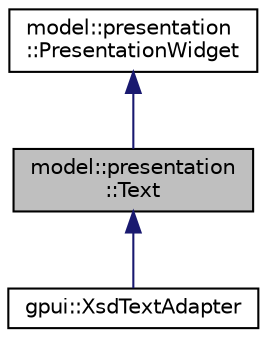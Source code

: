 digraph "model::presentation::Text"
{
 // LATEX_PDF_SIZE
  edge [fontname="Helvetica",fontsize="10",labelfontname="Helvetica",labelfontsize="10"];
  node [fontname="Helvetica",fontsize="10",shape=record];
  Node1 [label="model::presentation\l::Text",height=0.2,width=0.4,color="black", fillcolor="grey75", style="filled", fontcolor="black",tooltip="The Text class The text element, when used within the presentation element, is a localized string dis..."];
  Node2 -> Node1 [dir="back",color="midnightblue",fontsize="10",style="solid",fontname="Helvetica"];
  Node2 [label="model::presentation\l::PresentationWidget",height=0.2,width=0.4,color="black", fillcolor="white", style="filled",URL="$classmodel_1_1presentation_1_1_presentation_widget.html",tooltip="The PresentationWidget class base class for all widgets supported by ADMX/ADML format."];
  Node1 -> Node3 [dir="back",color="midnightblue",fontsize="10",style="solid",fontname="Helvetica"];
  Node3 [label="gpui::XsdTextAdapter",height=0.2,width=0.4,color="black", fillcolor="white", style="filled",URL="$classgpui_1_1_xsd_text_adapter.html",tooltip=" "];
}
